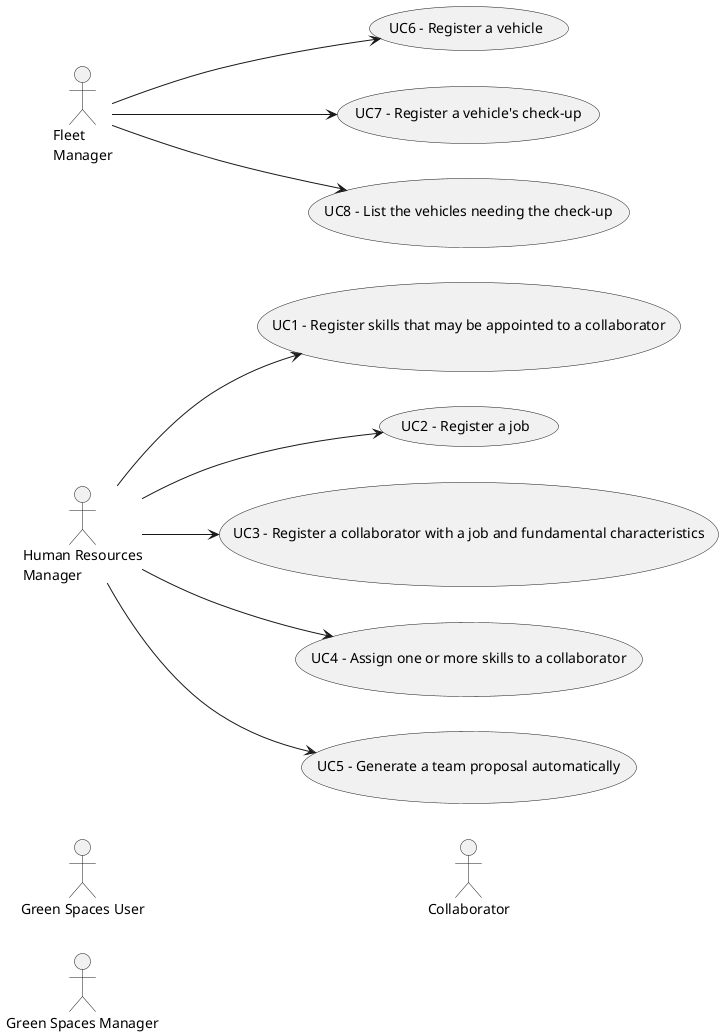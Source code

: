 @startuml
'skinparam monochrome true
skinparam packageStyle rectangle
'skinparam shadowing false

skinparam rectangle{
    BorderColor black
}


left to right direction

actor "Human Resources\nManager" as HRM
actor "Fleet\nManager" as FM
actor "Green Spaces User" as GSU
actor "Green Spaces Manager" as GSM
actor "Collaborator" as C


    usecase "UC1 - Register skills that may be appointed to a collaborator" as UC1
        HRM --> UC1

    usecase "UC2 - Register a job" as UC2
        HRM --> UC2

    usecase "UC3 - Register a collaborator with a job and fundamental characteristics" as UC3
        HRM --> UC3

    usecase "UC4 - Assign one or more skills to a collaborator" as UC4
        HRM --> UC4

    usecase "UC5 - Generate a team proposal automatically" as UC5
        HRM --> UC5

    usecase "UC6 - Register a vehicle" as UC6
        FM --> UC6

    usecase "UC7 - Register a vehicle's check-up" as UC7
        FM --> UC7

    usecase "UC8 - List the vehicles needing the check-up" as UC8
               FM --> UC8



@enduml